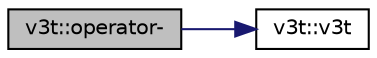 digraph "v3t::operator-"
{
  edge [fontname="Helvetica",fontsize="10",labelfontname="Helvetica",labelfontsize="10"];
  node [fontname="Helvetica",fontsize="10",shape=record];
  rankdir="LR";
  Node1 [label="v3t::operator-",height=0.2,width=0.4,color="black", fillcolor="grey75", style="filled", fontcolor="black"];
  Node1 -> Node2 [color="midnightblue",fontsize="10",style="solid",fontname="Helvetica"];
  Node2 [label="v3t::v3t",height=0.2,width=0.4,color="black", fillcolor="white", style="filled",URL="$classv3t.html#ab982c773b618a922dcedb690c65069c5"];
}
